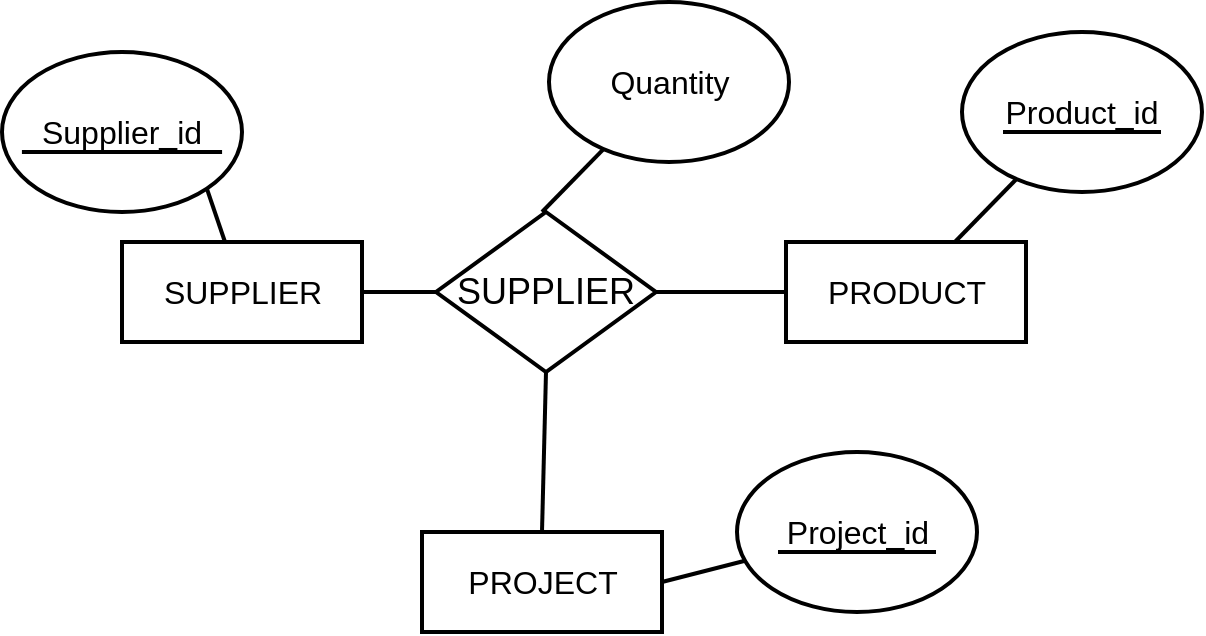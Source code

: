 <mxfile version="12.2.2" type="device" pages="1"><diagram id="xQ2Ufq9PnqMFeNz4wZim" name="Page-1"><mxGraphModel dx="1092" dy="989" grid="1" gridSize="10" guides="1" tooltips="1" connect="1" arrows="1" fold="1" page="1" pageScale="1" pageWidth="827" pageHeight="1169" math="0" shadow="0"><root><mxCell id="0"/><mxCell id="1" parent="0"/><mxCell id="yVpLkVPkTYECUh8DkX4--49" value="SUPPLIER" style="html=1;fillColor=none;fontSize=16;strokeWidth=2;" parent="1" vertex="1"><mxGeometry x="100" y="165" width="120" height="50" as="geometry"/></mxCell><mxCell id="yVpLkVPkTYECUh8DkX4--50" value="PRODUCT" style="html=1;fillColor=none;fontSize=16;strokeWidth=2;" parent="1" vertex="1"><mxGeometry x="432" y="165" width="120" height="50" as="geometry"/></mxCell><mxCell id="yVpLkVPkTYECUh8DkX4--52" value="" style="endArrow=none;html=1;exitX=1;exitY=0.5;exitDx=0;exitDy=0;endFill=0;strokeWidth=2;entryX=0;entryY=0.5;entryDx=0;entryDy=0;" parent="1" source="yVpLkVPkTYECUh8DkX4--49" target="Iu-Hj4zxmc2XqXRDhc5R-1" edge="1"><mxGeometry width="50" height="50" relative="1" as="geometry"><mxPoint x="200.656" y="-1.042" as="sourcePoint"/><mxPoint x="276" y="190" as="targetPoint"/></mxGeometry></mxCell><mxCell id="yVpLkVPkTYECUh8DkX4--53" value="" style="endArrow=none;html=1;entryX=0;entryY=0.5;entryDx=0;entryDy=0;endFill=0;strokeWidth=2;exitX=1;exitY=0.5;exitDx=0;exitDy=0;" parent="1" source="Iu-Hj4zxmc2XqXRDhc5R-1" target="yVpLkVPkTYECUh8DkX4--50" edge="1"><mxGeometry width="50" height="50" relative="1" as="geometry"><mxPoint x="380" y="190" as="sourcePoint"/><mxPoint x="286" y="200" as="targetPoint"/></mxGeometry></mxCell><mxCell id="EjpCjhPaOvOUeDA_U7KI-2" value="Supplier_id" style="ellipse;whiteSpace=wrap;html=1;strokeWidth=2;fillColor=none;fontSize=16;" parent="1" vertex="1"><mxGeometry x="40" y="70" width="120" height="80" as="geometry"/></mxCell><mxCell id="EjpCjhPaOvOUeDA_U7KI-3" value="Product_id" style="ellipse;whiteSpace=wrap;html=1;strokeWidth=2;fillColor=none;fontSize=16;fontStyle=0" parent="1" vertex="1"><mxGeometry x="520" y="60" width="120" height="80" as="geometry"/></mxCell><mxCell id="EjpCjhPaOvOUeDA_U7KI-4" value="" style="endArrow=none;html=1;strokeWidth=2;fontSize=16;" parent="1" source="yVpLkVPkTYECUh8DkX4--50" target="EjpCjhPaOvOUeDA_U7KI-3" edge="1"><mxGeometry width="50" height="50" relative="1" as="geometry"><mxPoint x="60" y="310" as="sourcePoint"/><mxPoint x="110" y="260" as="targetPoint"/></mxGeometry></mxCell><mxCell id="EjpCjhPaOvOUeDA_U7KI-5" value="" style="endArrow=none;html=1;strokeWidth=2;fontSize=16;entryX=1;entryY=1;entryDx=0;entryDy=0;" parent="1" source="yVpLkVPkTYECUh8DkX4--49" target="EjpCjhPaOvOUeDA_U7KI-2" edge="1"><mxGeometry width="50" height="50" relative="1" as="geometry"><mxPoint x="522" y="175" as="sourcePoint"/><mxPoint x="561.765" y="125.294" as="targetPoint"/></mxGeometry></mxCell><mxCell id="EjpCjhPaOvOUeDA_U7KI-9" value="" style="endArrow=none;html=1;strokeWidth=2;fontSize=16;" parent="1" edge="1"><mxGeometry width="50" height="50" relative="1" as="geometry"><mxPoint x="540.5" y="110" as="sourcePoint"/><mxPoint x="619.5" y="110" as="targetPoint"/></mxGeometry></mxCell><mxCell id="Iu-Hj4zxmc2XqXRDhc5R-1" value="SUPPLIER" style="rhombus;whiteSpace=wrap;html=1;strokeColor=#000000;strokeWidth=2;fillColor=none;gradientColor=none;fontSize=18;" parent="1" vertex="1"><mxGeometry x="257" y="150" width="110" height="80" as="geometry"/></mxCell><mxCell id="Iu-Hj4zxmc2XqXRDhc5R-2" value="PROJECT" style="html=1;fillColor=none;fontSize=16;strokeWidth=2;" parent="1" vertex="1"><mxGeometry x="250" y="310" width="120" height="50" as="geometry"/></mxCell><mxCell id="Iu-Hj4zxmc2XqXRDhc5R-3" value="" style="endArrow=none;html=1;entryX=0.5;entryY=0;entryDx=0;entryDy=0;endFill=0;strokeWidth=2;exitX=0.5;exitY=1;exitDx=0;exitDy=0;" parent="1" source="Iu-Hj4zxmc2XqXRDhc5R-1" target="Iu-Hj4zxmc2XqXRDhc5R-2" edge="1"><mxGeometry width="50" height="50" relative="1" as="geometry"><mxPoint x="360.5" y="200" as="sourcePoint"/><mxPoint x="442" y="200" as="targetPoint"/></mxGeometry></mxCell><mxCell id="Iu-Hj4zxmc2XqXRDhc5R-6" value="" style="endArrow=none;html=1;strokeWidth=2;fontSize=16;entryX=0.917;entryY=0.625;entryDx=0;entryDy=0;entryPerimeter=0;exitX=0.083;exitY=0.625;exitDx=0;exitDy=0;exitPerimeter=0;" parent="1" source="EjpCjhPaOvOUeDA_U7KI-2" target="EjpCjhPaOvOUeDA_U7KI-2" edge="1"><mxGeometry width="50" height="50" relative="1" as="geometry"><mxPoint x="80" y="80" as="sourcePoint"/><mxPoint x="159" y="80" as="targetPoint"/></mxGeometry></mxCell><mxCell id="Iu-Hj4zxmc2XqXRDhc5R-7" value="Project_id" style="ellipse;whiteSpace=wrap;html=1;strokeWidth=2;fillColor=none;fontSize=16;fontStyle=0" parent="1" vertex="1"><mxGeometry x="407.5" y="270" width="120" height="80" as="geometry"/></mxCell><mxCell id="Iu-Hj4zxmc2XqXRDhc5R-8" value="" style="endArrow=none;html=1;strokeWidth=2;fontSize=16;exitX=1;exitY=0.5;exitDx=0;exitDy=0;" parent="1" source="Iu-Hj4zxmc2XqXRDhc5R-2" target="Iu-Hj4zxmc2XqXRDhc5R-7" edge="1"><mxGeometry width="50" height="50" relative="1" as="geometry"><mxPoint x="399.5" y="395" as="sourcePoint"/><mxPoint x="-2.5" y="490" as="targetPoint"/></mxGeometry></mxCell><mxCell id="Iu-Hj4zxmc2XqXRDhc5R-9" value="" style="endArrow=none;html=1;strokeWidth=2;fontSize=16;" parent="1" edge="1"><mxGeometry width="50" height="50" relative="1" as="geometry"><mxPoint x="428" y="320" as="sourcePoint"/><mxPoint x="507" y="320" as="targetPoint"/></mxGeometry></mxCell><mxCell id="Iu-Hj4zxmc2XqXRDhc5R-10" value="Quantity" style="ellipse;whiteSpace=wrap;html=1;strokeWidth=2;fillColor=none;fontSize=16;fontStyle=0" parent="1" vertex="1"><mxGeometry x="313.5" y="45" width="120" height="80" as="geometry"/></mxCell><mxCell id="Iu-Hj4zxmc2XqXRDhc5R-11" value="" style="endArrow=none;html=1;strokeWidth=2;fontSize=16;" parent="1" target="Iu-Hj4zxmc2XqXRDhc5R-10" edge="1"><mxGeometry width="50" height="50" relative="1" as="geometry"><mxPoint x="310" y="150" as="sourcePoint"/><mxPoint x="-96.5" y="245" as="targetPoint"/></mxGeometry></mxCell></root></mxGraphModel></diagram></mxfile>